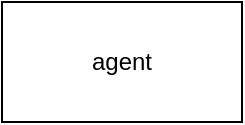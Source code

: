 <mxfile version="24.2.1" type="github">
  <diagram name="第 1 页" id="Ym5PA6LfhvZpyoDTt8RO">
    <mxGraphModel dx="1466" dy="667" grid="1" gridSize="10" guides="1" tooltips="1" connect="1" arrows="1" fold="1" page="1" pageScale="1" pageWidth="1169" pageHeight="827" math="0" shadow="0">
      <root>
        <mxCell id="0" />
        <mxCell id="1" parent="0" />
        <mxCell id="InKTDK8dn125Za5ob98K-1" value="agent" style="rounded=0;whiteSpace=wrap;html=1;" vertex="1" parent="1">
          <mxGeometry x="510" y="250" width="120" height="60" as="geometry" />
        </mxCell>
      </root>
    </mxGraphModel>
  </diagram>
</mxfile>
